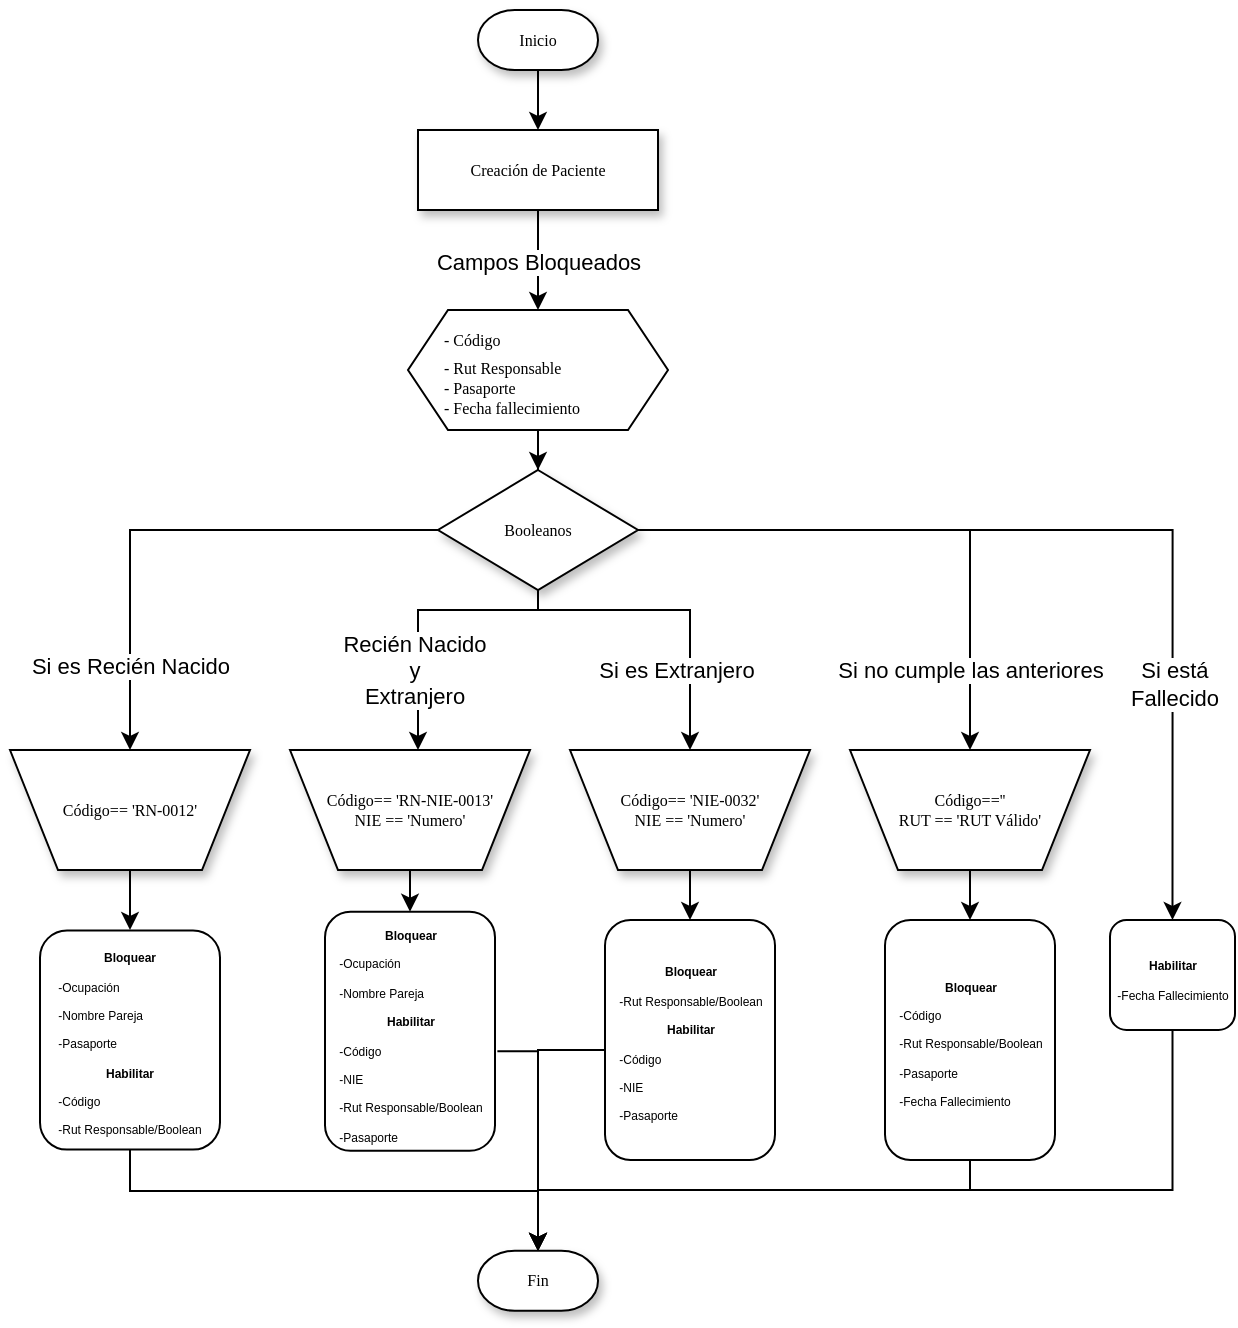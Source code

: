 <mxfile version="28.1.2">
  <diagram name="Page-1" id="Nbgf9JRIVGsk1Vz-aFLM">
    <mxGraphModel dx="679" dy="404" grid="1" gridSize="10" guides="1" tooltips="1" connect="1" arrows="1" fold="1" page="1" pageScale="1" pageWidth="827" pageHeight="1169" math="0" shadow="0">
      <root>
        <mxCell id="0" />
        <mxCell id="1" parent="0" />
        <mxCell id="rRGzQCKSgGzzC7La8PKn-2" value="Código== &#39;RN-0012&#39;" style="shape=trapezoid;whiteSpace=wrap;html=1;rounded=0;shadow=1;labelBackgroundColor=none;strokeWidth=1;fontFamily=Verdana;fontSize=8;align=center;flipV=1;" parent="1" vertex="1">
          <mxGeometry x="120" y="440" width="120" height="60" as="geometry" />
        </mxCell>
        <mxCell id="rRGzQCKSgGzzC7La8PKn-14" value="Creación de Paciente" style="whiteSpace=wrap;html=1;rounded=0;shadow=1;labelBackgroundColor=none;strokeWidth=1;fontFamily=Verdana;fontSize=8;align=center;" parent="1" vertex="1">
          <mxGeometry x="324" y="130" width="120" height="40" as="geometry" />
        </mxCell>
        <mxCell id="rRGzQCKSgGzzC7La8PKn-59" value="Fin" style="strokeWidth=1;html=1;shape=mxgraph.flowchart.terminator;whiteSpace=wrap;rounded=0;shadow=1;labelBackgroundColor=none;fontFamily=Verdana;fontSize=8;align=center;" parent="1" vertex="1">
          <mxGeometry x="354" y="690.43" width="60" height="30" as="geometry" />
        </mxCell>
        <mxCell id="rRGzQCKSgGzzC7La8PKn-63" style="edgeStyle=orthogonalEdgeStyle;rounded=0;orthogonalLoop=1;jettySize=auto;html=1;entryX=0.5;entryY=0;entryDx=0;entryDy=0;" parent="1" source="rRGzQCKSgGzzC7La8PKn-60" target="rRGzQCKSgGzzC7La8PKn-14" edge="1">
          <mxGeometry relative="1" as="geometry" />
        </mxCell>
        <mxCell id="rRGzQCKSgGzzC7La8PKn-60" value="Inicio" style="strokeWidth=1;html=1;shape=mxgraph.flowchart.terminator;whiteSpace=wrap;rounded=0;shadow=1;labelBackgroundColor=none;fontFamily=Verdana;fontSize=8;align=center;" parent="1" vertex="1">
          <mxGeometry x="354" y="70" width="60" height="30" as="geometry" />
        </mxCell>
        <mxCell id="rRGzQCKSgGzzC7La8PKn-66" style="edgeStyle=orthogonalEdgeStyle;rounded=0;orthogonalLoop=1;jettySize=auto;html=1;entryX=0.5;entryY=0;entryDx=0;entryDy=0;" parent="1" source="rRGzQCKSgGzzC7La8PKn-62" target="rRGzQCKSgGzzC7La8PKn-2" edge="1">
          <mxGeometry relative="1" as="geometry" />
        </mxCell>
        <mxCell id="rRGzQCKSgGzzC7La8PKn-67" value="Si es Recién Nacido" style="edgeLabel;html=1;align=center;verticalAlign=middle;resizable=0;points=[];" parent="rRGzQCKSgGzzC7La8PKn-66" vertex="1" connectable="0">
          <mxGeometry x="0.553" y="-2" relative="1" as="geometry">
            <mxPoint x="2" y="17" as="offset" />
          </mxGeometry>
        </mxCell>
        <mxCell id="rRGzQCKSgGzzC7La8PKn-69" style="edgeStyle=orthogonalEdgeStyle;rounded=0;orthogonalLoop=1;jettySize=auto;html=1;entryX=0.5;entryY=0;entryDx=0;entryDy=0;" parent="1" source="rRGzQCKSgGzzC7La8PKn-62" target="rRGzQCKSgGzzC7La8PKn-68" edge="1">
          <mxGeometry relative="1" as="geometry">
            <Array as="points">
              <mxPoint x="384" y="370" />
              <mxPoint x="460" y="370" />
            </Array>
          </mxGeometry>
        </mxCell>
        <mxCell id="rRGzQCKSgGzzC7La8PKn-70" value="Si es Extranjero" style="edgeLabel;html=1;align=center;verticalAlign=middle;resizable=0;points=[];" parent="rRGzQCKSgGzzC7La8PKn-69" vertex="1" connectable="0">
          <mxGeometry x="-0.467" relative="1" as="geometry">
            <mxPoint x="37" y="30" as="offset" />
          </mxGeometry>
        </mxCell>
        <mxCell id="rRGzQCKSgGzzC7La8PKn-72" style="edgeStyle=orthogonalEdgeStyle;rounded=0;orthogonalLoop=1;jettySize=auto;html=1;entryX=0.5;entryY=0;entryDx=0;entryDy=0;" parent="1" source="rRGzQCKSgGzzC7La8PKn-62" target="rRGzQCKSgGzzC7La8PKn-71" edge="1">
          <mxGeometry relative="1" as="geometry" />
        </mxCell>
        <mxCell id="rRGzQCKSgGzzC7La8PKn-73" value="Si no cumple las anteriores" style="edgeLabel;html=1;align=center;verticalAlign=middle;resizable=0;points=[];" parent="rRGzQCKSgGzzC7La8PKn-72" vertex="1" connectable="0">
          <mxGeometry x="0.566" y="1" relative="1" as="geometry">
            <mxPoint x="-1" y="20" as="offset" />
          </mxGeometry>
        </mxCell>
        <mxCell id="rRGzQCKSgGzzC7La8PKn-62" value="Booleanos" style="rhombus;whiteSpace=wrap;html=1;rounded=0;shadow=1;labelBackgroundColor=none;strokeWidth=1;fontFamily=Verdana;fontSize=8;align=center;" parent="1" vertex="1">
          <mxGeometry x="334" y="300" width="100" height="60" as="geometry" />
        </mxCell>
        <mxCell id="rRGzQCKSgGzzC7La8PKn-65" style="edgeStyle=orthogonalEdgeStyle;rounded=0;orthogonalLoop=1;jettySize=auto;html=1;entryX=0.5;entryY=0;entryDx=0;entryDy=0;" parent="1" source="rRGzQCKSgGzzC7La8PKn-14" target="rRGzQCKSgGzzC7La8PKn-137" edge="1">
          <mxGeometry relative="1" as="geometry">
            <mxPoint x="384" y="230" as="targetPoint" />
          </mxGeometry>
        </mxCell>
        <mxCell id="rRGzQCKSgGzzC7La8PKn-135" value="Campos Bloqueados" style="edgeLabel;html=1;align=center;verticalAlign=middle;resizable=0;points=[];" parent="rRGzQCKSgGzzC7La8PKn-65" vertex="1" connectable="0">
          <mxGeometry x="-0.168" relative="1" as="geometry">
            <mxPoint y="5" as="offset" />
          </mxGeometry>
        </mxCell>
        <mxCell id="rRGzQCKSgGzzC7La8PKn-147" style="edgeStyle=orthogonalEdgeStyle;rounded=0;orthogonalLoop=1;jettySize=auto;html=1;entryX=0.5;entryY=0;entryDx=0;entryDy=0;" parent="1" source="rRGzQCKSgGzzC7La8PKn-68" target="rRGzQCKSgGzzC7La8PKn-145" edge="1">
          <mxGeometry relative="1" as="geometry" />
        </mxCell>
        <mxCell id="rRGzQCKSgGzzC7La8PKn-68" value="Código== &#39;NIE-0032&#39;&lt;br&gt;NIE == &#39;Numero&#39;" style="shape=trapezoid;whiteSpace=wrap;html=1;rounded=0;shadow=1;labelBackgroundColor=none;strokeWidth=1;fontFamily=Verdana;fontSize=8;align=center;flipV=1;" parent="1" vertex="1">
          <mxGeometry x="400" y="440" width="120" height="60" as="geometry" />
        </mxCell>
        <mxCell id="rRGzQCKSgGzzC7La8PKn-149" style="edgeStyle=orthogonalEdgeStyle;rounded=0;orthogonalLoop=1;jettySize=auto;html=1;entryX=0.5;entryY=0;entryDx=0;entryDy=0;" parent="1" source="rRGzQCKSgGzzC7La8PKn-71" target="rRGzQCKSgGzzC7La8PKn-148" edge="1">
          <mxGeometry relative="1" as="geometry" />
        </mxCell>
        <mxCell id="rRGzQCKSgGzzC7La8PKn-71" value="&lt;div&gt;Código==&#39;&#39;&lt;/div&gt;RUT == &#39;RUT Válido&lt;span style=&quot;background-color: transparent; color: light-dark(rgb(0, 0, 0), rgb(255, 255, 255));&quot;&gt;&#39;&lt;/span&gt;" style="shape=trapezoid;whiteSpace=wrap;html=1;rounded=0;shadow=1;labelBackgroundColor=none;strokeWidth=1;fontFamily=Verdana;fontSize=8;align=center;flipV=1;" parent="1" vertex="1">
          <mxGeometry x="540" y="440" width="120" height="60" as="geometry" />
        </mxCell>
        <mxCell id="rRGzQCKSgGzzC7La8PKn-80" style="edgeStyle=orthogonalEdgeStyle;rounded=0;orthogonalLoop=1;jettySize=auto;html=1;entryX=0.5;entryY=0;entryDx=0;entryDy=0;entryPerimeter=0;exitX=0.015;exitY=0.677;exitDx=0;exitDy=0;exitPerimeter=0;" parent="1" source="rRGzQCKSgGzzC7La8PKn-145" target="rRGzQCKSgGzzC7La8PKn-59" edge="1">
          <mxGeometry relative="1" as="geometry">
            <mxPoint x="410" y="560" as="sourcePoint" />
            <Array as="points">
              <mxPoint x="426" y="590" />
              <mxPoint x="384" y="590" />
            </Array>
          </mxGeometry>
        </mxCell>
        <mxCell id="rRGzQCKSgGzzC7La8PKn-144" style="edgeStyle=orthogonalEdgeStyle;rounded=0;orthogonalLoop=1;jettySize=auto;html=1;entryX=0.5;entryY=0;entryDx=0;entryDy=0;" parent="1" source="rRGzQCKSgGzzC7La8PKn-124" target="rRGzQCKSgGzzC7La8PKn-142" edge="1">
          <mxGeometry relative="1" as="geometry" />
        </mxCell>
        <mxCell id="rRGzQCKSgGzzC7La8PKn-124" value="Código== &#39;RN-NIE-0013&#39;&lt;br&gt;NIE == &#39;Numero&#39;" style="shape=trapezoid;whiteSpace=wrap;html=1;rounded=0;shadow=1;labelBackgroundColor=none;strokeWidth=1;fontFamily=Verdana;fontSize=8;align=center;flipV=1;" parent="1" vertex="1">
          <mxGeometry x="260" y="440" width="120" height="60" as="geometry" />
        </mxCell>
        <mxCell id="rRGzQCKSgGzzC7La8PKn-125" style="edgeStyle=orthogonalEdgeStyle;rounded=0;orthogonalLoop=1;jettySize=auto;html=1;entryX=0.5;entryY=0;entryDx=0;entryDy=0;exitX=0.5;exitY=1;exitDx=0;exitDy=0;" parent="1" source="rRGzQCKSgGzzC7La8PKn-62" edge="1">
          <mxGeometry relative="1" as="geometry">
            <mxPoint x="388.0" y="360.0" as="sourcePoint" />
            <mxPoint x="324" y="440" as="targetPoint" />
            <Array as="points">
              <mxPoint x="384" y="370" />
              <mxPoint x="324" y="370" />
            </Array>
          </mxGeometry>
        </mxCell>
        <mxCell id="rRGzQCKSgGzzC7La8PKn-126" value="Recién Nacido&lt;br&gt;y&lt;br&gt;Extranjero" style="edgeLabel;html=1;align=center;verticalAlign=middle;resizable=0;points=[];" parent="rRGzQCKSgGzzC7La8PKn-125" vertex="1" connectable="0">
          <mxGeometry x="-0.322" y="-1" relative="1" as="geometry">
            <mxPoint x="-25" y="31" as="offset" />
          </mxGeometry>
        </mxCell>
        <mxCell id="rRGzQCKSgGzzC7La8PKn-127" style="edgeStyle=orthogonalEdgeStyle;rounded=0;orthogonalLoop=1;jettySize=auto;html=1;entryX=0.5;entryY=0;entryDx=0;entryDy=0;entryPerimeter=0;" parent="1" source="rRGzQCKSgGzzC7La8PKn-140" target="rRGzQCKSgGzzC7La8PKn-59" edge="1">
          <mxGeometry relative="1" as="geometry">
            <mxPoint x="230" y="660.43" as="sourcePoint" />
            <Array as="points">
              <mxPoint x="384" y="660.43" />
            </Array>
          </mxGeometry>
        </mxCell>
        <mxCell id="rRGzQCKSgGzzC7La8PKn-128" style="edgeStyle=orthogonalEdgeStyle;rounded=0;orthogonalLoop=1;jettySize=auto;html=1;entryX=0.5;entryY=0;entryDx=0;entryDy=0;entryPerimeter=0;exitX=0.5;exitY=1;exitDx=0;exitDy=0;" parent="1" source="rRGzQCKSgGzzC7La8PKn-148" target="rRGzQCKSgGzzC7La8PKn-59" edge="1">
          <mxGeometry relative="1" as="geometry">
            <mxPoint x="540" y="660.381" as="sourcePoint" />
            <Array as="points">
              <mxPoint x="600" y="660" />
              <mxPoint x="384" y="660" />
            </Array>
          </mxGeometry>
        </mxCell>
        <mxCell id="rRGzQCKSgGzzC7La8PKn-129" style="edgeStyle=orthogonalEdgeStyle;rounded=0;orthogonalLoop=1;jettySize=auto;html=1;entryX=0.5;entryY=0;entryDx=0;entryDy=0;entryPerimeter=0;exitX=1.014;exitY=0.583;exitDx=0;exitDy=0;exitPerimeter=0;" parent="1" source="rRGzQCKSgGzzC7La8PKn-142" target="rRGzQCKSgGzzC7La8PKn-59" edge="1">
          <mxGeometry relative="1" as="geometry">
            <Array as="points">
              <mxPoint x="384" y="590" />
            </Array>
          </mxGeometry>
        </mxCell>
        <mxCell id="rRGzQCKSgGzzC7La8PKn-134" style="edgeStyle=orthogonalEdgeStyle;rounded=0;orthogonalLoop=1;jettySize=auto;html=1;entryX=0.5;entryY=0;entryDx=0;entryDy=0;" parent="1" source="rRGzQCKSgGzzC7La8PKn-137" target="rRGzQCKSgGzzC7La8PKn-62" edge="1">
          <mxGeometry relative="1" as="geometry">
            <mxPoint x="384.029" y="280" as="sourcePoint" />
          </mxGeometry>
        </mxCell>
        <mxCell id="rRGzQCKSgGzzC7La8PKn-137" value="&lt;span style=&quot;font-family: Verdana; font-size: 8px;&quot;&gt;&lt;span style=&quot;white-space: pre;&quot;&gt;&#x9;&lt;/span&gt;- Código&lt;/span&gt;&lt;div&gt;&lt;span style=&quot;font-family: Verdana; font-size: 8px;&quot;&gt;&lt;span style=&quot;white-space: pre;&quot;&gt;&#x9;&lt;/span&gt;- Rut Responsable&lt;/span&gt;&lt;div style=&quot;font-family: Verdana; font-size: 8px;&quot;&gt;&lt;span style=&quot;white-space: pre;&quot;&gt;&#x9;&lt;/span&gt;- Pasaporte&lt;/div&gt;&lt;div style=&quot;font-family: Verdana; font-size: 8px;&quot;&gt;&lt;span style=&quot;white-space: pre;&quot;&gt;&#x9;&lt;/span&gt;- Fecha fallecimiento&lt;/div&gt;&lt;/div&gt;" style="shape=hexagon;perimeter=hexagonPerimeter2;whiteSpace=wrap;html=1;fixedSize=1;align=left;" parent="1" vertex="1">
          <mxGeometry x="319" y="220" width="130" height="60" as="geometry" />
        </mxCell>
        <mxCell id="rRGzQCKSgGzzC7La8PKn-140" value="&lt;b&gt;&lt;font style=&quot;font-size: 6px;&quot;&gt;Bloquear&lt;/font&gt;&lt;/b&gt;&lt;div style=&quot;text-align: left;&quot;&gt;&lt;font style=&quot;font-size: 6px;&quot;&gt;-Ocupación&lt;/font&gt;&lt;/div&gt;&lt;div style=&quot;text-align: left;&quot;&gt;&lt;font style=&quot;font-size: 6px;&quot;&gt;-Nombre Pareja&lt;/font&gt;&lt;/div&gt;&lt;div style=&quot;text-align: left;&quot;&gt;&lt;font style=&quot;font-size: 6px;&quot;&gt;-Pasaporte&lt;/font&gt;&lt;/div&gt;&lt;div&gt;&lt;font style=&quot;font-size: 6px;&quot;&gt;&lt;b&gt;Habilitar&lt;/b&gt;&lt;/font&gt;&lt;/div&gt;&lt;div style=&quot;text-align: left;&quot;&gt;&lt;font style=&quot;font-size: 6px;&quot;&gt;-Código&lt;/font&gt;&lt;/div&gt;&lt;div style=&quot;text-align: left;&quot;&gt;&lt;font style=&quot;font-size: 6px;&quot;&gt;-Rut Responsable/Boolean&lt;/font&gt;&lt;/div&gt;" style="rounded=1;whiteSpace=wrap;html=1;" parent="1" vertex="1">
          <mxGeometry x="135" y="530.22" width="90" height="109.57" as="geometry" />
        </mxCell>
        <mxCell id="rRGzQCKSgGzzC7La8PKn-141" style="edgeStyle=orthogonalEdgeStyle;rounded=0;orthogonalLoop=1;jettySize=auto;html=1;" parent="1" source="rRGzQCKSgGzzC7La8PKn-2" edge="1">
          <mxGeometry relative="1" as="geometry">
            <mxPoint x="180" y="530" as="targetPoint" />
          </mxGeometry>
        </mxCell>
        <mxCell id="rRGzQCKSgGzzC7La8PKn-142" value="&lt;b&gt;&lt;font style=&quot;font-size: 6px;&quot;&gt;Bloquear&lt;/font&gt;&lt;/b&gt;&lt;div style=&quot;text-align: left;&quot;&gt;&lt;font style=&quot;font-size: 6px;&quot;&gt;-Ocupación&lt;/font&gt;&lt;/div&gt;&lt;div style=&quot;text-align: left;&quot;&gt;&lt;font style=&quot;font-size: 6px;&quot;&gt;-Nombre Pareja&lt;/font&gt;&lt;/div&gt;&lt;div&gt;&lt;font style=&quot;font-size: 6px;&quot;&gt;&lt;b&gt;Habilitar&lt;/b&gt;&lt;/font&gt;&lt;/div&gt;&lt;div style=&quot;text-align: left;&quot;&gt;&lt;font style=&quot;font-size: 6px;&quot;&gt;-Código&lt;/font&gt;&lt;/div&gt;&lt;div style=&quot;text-align: left;&quot;&gt;&lt;font style=&quot;font-size: 6px;&quot;&gt;-NIE&lt;/font&gt;&lt;/div&gt;&lt;div style=&quot;text-align: left;&quot;&gt;&lt;font style=&quot;font-size: 6px;&quot;&gt;-Rut Responsable/Boolean&lt;/font&gt;&lt;/div&gt;&lt;div style=&quot;text-align: left;&quot;&gt;&lt;font style=&quot;font-size: 6px;&quot;&gt;-Pasaporte&lt;br&gt;&lt;/font&gt;&lt;/div&gt;" style="rounded=1;whiteSpace=wrap;html=1;" parent="1" vertex="1">
          <mxGeometry x="277.5" y="520.86" width="85" height="119.57" as="geometry" />
        </mxCell>
        <mxCell id="rRGzQCKSgGzzC7La8PKn-145" value="&lt;b&gt;&lt;font style=&quot;font-size: 6px;&quot;&gt;Bloquear&lt;/font&gt;&lt;/b&gt;&lt;div style=&quot;text-align: left;&quot;&gt;&lt;font style=&quot;font-size: 6px;&quot;&gt;-Rut Responsable/Boolean&lt;/font&gt;&lt;/div&gt;&lt;div&gt;&lt;font style=&quot;font-size: 6px;&quot;&gt;&lt;b&gt;Habilitar&lt;/b&gt;&lt;/font&gt;&lt;/div&gt;&lt;div style=&quot;text-align: left;&quot;&gt;&lt;font style=&quot;font-size: 6px;&quot;&gt;-Código&lt;/font&gt;&lt;/div&gt;&lt;div style=&quot;text-align: left;&quot;&gt;&lt;font style=&quot;font-size: 6px;&quot;&gt;-NIE&lt;/font&gt;&lt;/div&gt;&lt;div style=&quot;text-align: left;&quot;&gt;&lt;font style=&quot;font-size: 6px;&quot;&gt;-Pasaporte&lt;br&gt;&lt;/font&gt;&lt;/div&gt;" style="rounded=1;whiteSpace=wrap;html=1;" parent="1" vertex="1">
          <mxGeometry x="417.5" y="525" width="85" height="120" as="geometry" />
        </mxCell>
        <mxCell id="rRGzQCKSgGzzC7La8PKn-148" value="&lt;b&gt;&lt;font style=&quot;font-size: 6px;&quot;&gt;Bloquear&lt;/font&gt;&lt;/b&gt;&lt;div style=&quot;text-align: left;&quot;&gt;&lt;font style=&quot;font-size: 6px;&quot;&gt;-Código&lt;/font&gt;&lt;/div&gt;&lt;div style=&quot;text-align: left;&quot;&gt;&lt;font style=&quot;font-size: 6px;&quot;&gt;-Rut Responsable/Boolean&lt;/font&gt;&lt;/div&gt;&lt;div style=&quot;text-align: left;&quot;&gt;&lt;font style=&quot;font-size: 6px;&quot;&gt;-Pasaporte&lt;/font&gt;&lt;/div&gt;&lt;div style=&quot;text-align: left;&quot;&gt;&lt;font style=&quot;font-size: 6px;&quot;&gt;-Fecha Fallecimiento&lt;/font&gt;&lt;/div&gt;" style="rounded=1;whiteSpace=wrap;html=1;" parent="1" vertex="1">
          <mxGeometry x="557.5" y="525" width="85" height="120" as="geometry" />
        </mxCell>
        <mxCell id="rRGzQCKSgGzzC7La8PKn-152" style="edgeStyle=orthogonalEdgeStyle;rounded=0;orthogonalLoop=1;jettySize=auto;html=1;entryX=0.5;entryY=0;entryDx=0;entryDy=0;" parent="1" source="rRGzQCKSgGzzC7La8PKn-62" target="rRGzQCKSgGzzC7La8PKn-154" edge="1">
          <mxGeometry relative="1" as="geometry">
            <mxPoint x="740" y="500" as="sourcePoint" />
          </mxGeometry>
        </mxCell>
        <mxCell id="rRGzQCKSgGzzC7La8PKn-156" value="Si está&lt;br&gt;Fallecido" style="edgeLabel;html=1;align=center;verticalAlign=middle;resizable=0;points=[];" parent="rRGzQCKSgGzzC7La8PKn-152" vertex="1" connectable="0">
          <mxGeometry x="0.482" y="-1" relative="1" as="geometry">
            <mxPoint x="1" y="2" as="offset" />
          </mxGeometry>
        </mxCell>
        <mxCell id="rRGzQCKSgGzzC7La8PKn-155" style="edgeStyle=orthogonalEdgeStyle;rounded=0;orthogonalLoop=1;jettySize=auto;html=1;" parent="1" source="rRGzQCKSgGzzC7La8PKn-154" target="rRGzQCKSgGzzC7La8PKn-59" edge="1">
          <mxGeometry relative="1" as="geometry">
            <Array as="points">
              <mxPoint x="701" y="660" />
              <mxPoint x="384" y="660" />
            </Array>
          </mxGeometry>
        </mxCell>
        <mxCell id="rRGzQCKSgGzzC7La8PKn-154" value="&lt;b&gt;&lt;font style=&quot;font-size: 6px;&quot;&gt;Habilitar&lt;/font&gt;&lt;/b&gt;&lt;div style=&quot;text-align: left;&quot;&gt;&lt;font style=&quot;font-size: 6px;&quot;&gt;-Fecha Fallecimiento&lt;/font&gt;&lt;/div&gt;" style="rounded=1;whiteSpace=wrap;html=1;" parent="1" vertex="1">
          <mxGeometry x="670" y="525" width="62.5" height="55" as="geometry" />
        </mxCell>
      </root>
    </mxGraphModel>
  </diagram>
</mxfile>
